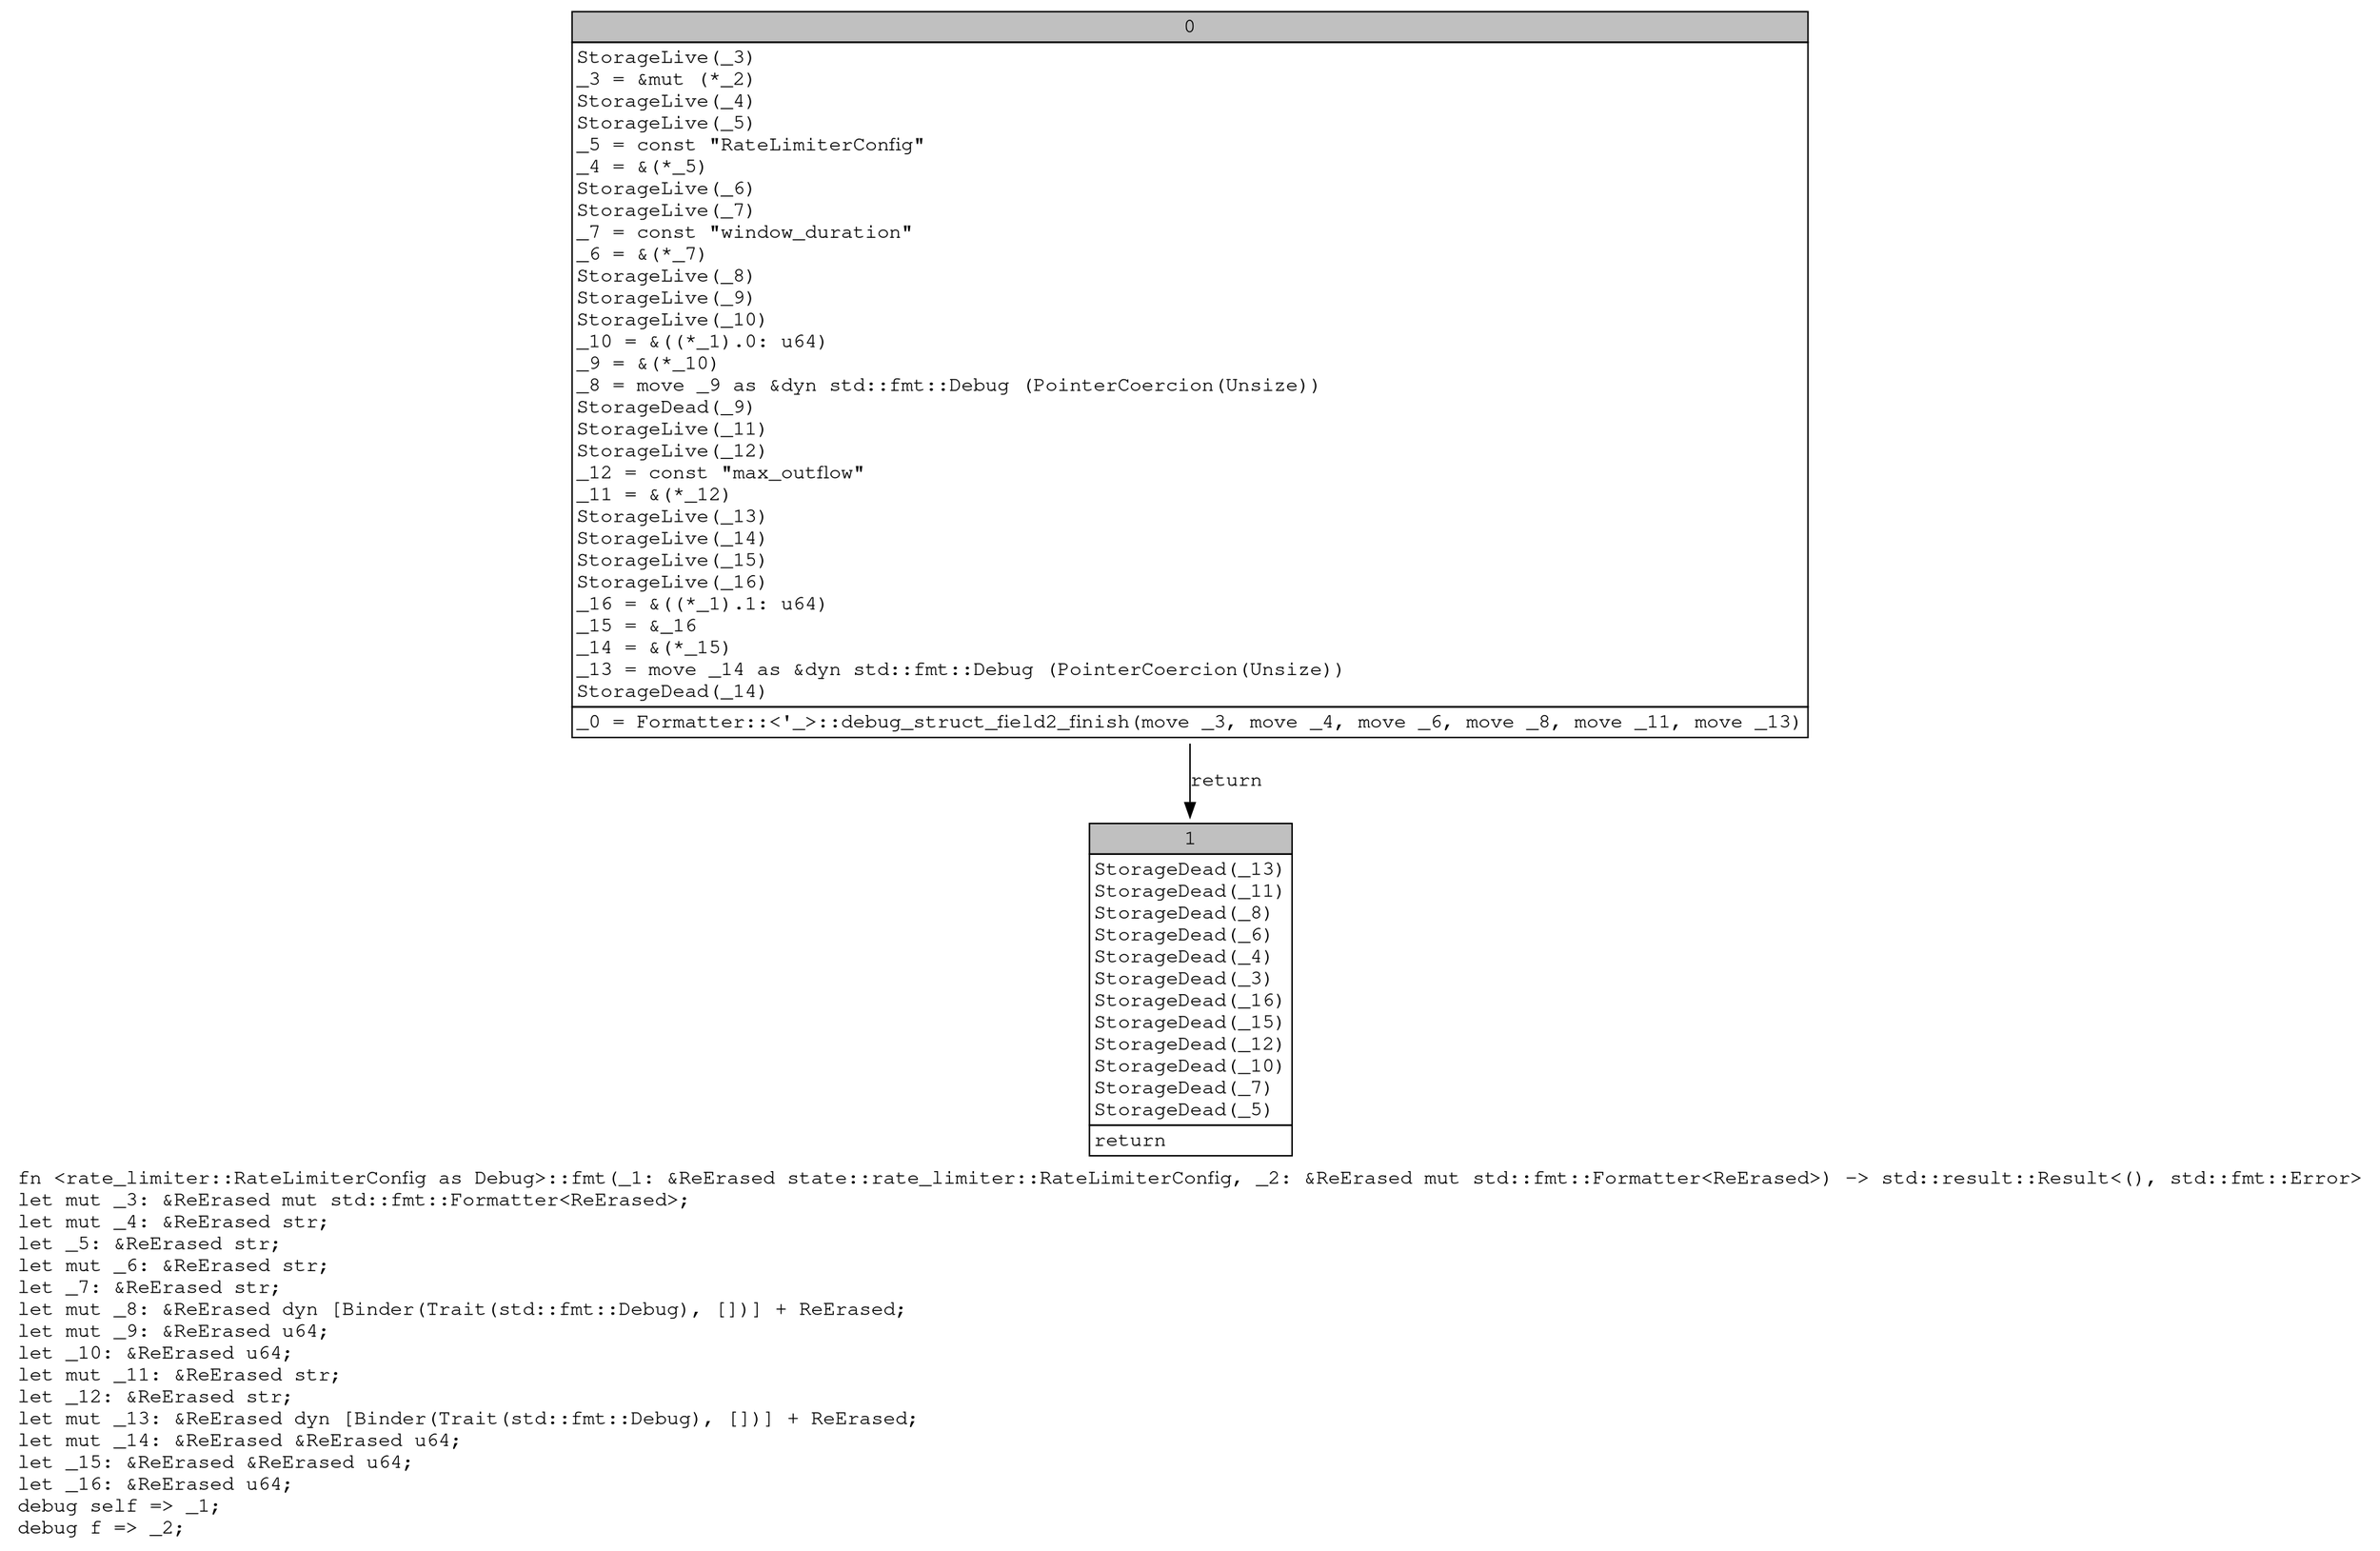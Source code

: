 digraph Mir_0_2207 {
    graph [fontname="Courier, monospace"];
    node [fontname="Courier, monospace"];
    edge [fontname="Courier, monospace"];
    label=<fn &lt;rate_limiter::RateLimiterConfig as Debug&gt;::fmt(_1: &amp;ReErased state::rate_limiter::RateLimiterConfig, _2: &amp;ReErased mut std::fmt::Formatter&lt;ReErased&gt;) -&gt; std::result::Result&lt;(), std::fmt::Error&gt;<br align="left"/>let mut _3: &amp;ReErased mut std::fmt::Formatter&lt;ReErased&gt;;<br align="left"/>let mut _4: &amp;ReErased str;<br align="left"/>let _5: &amp;ReErased str;<br align="left"/>let mut _6: &amp;ReErased str;<br align="left"/>let _7: &amp;ReErased str;<br align="left"/>let mut _8: &amp;ReErased dyn [Binder(Trait(std::fmt::Debug), [])] + ReErased;<br align="left"/>let mut _9: &amp;ReErased u64;<br align="left"/>let _10: &amp;ReErased u64;<br align="left"/>let mut _11: &amp;ReErased str;<br align="left"/>let _12: &amp;ReErased str;<br align="left"/>let mut _13: &amp;ReErased dyn [Binder(Trait(std::fmt::Debug), [])] + ReErased;<br align="left"/>let mut _14: &amp;ReErased &amp;ReErased u64;<br align="left"/>let _15: &amp;ReErased &amp;ReErased u64;<br align="left"/>let _16: &amp;ReErased u64;<br align="left"/>debug self =&gt; _1;<br align="left"/>debug f =&gt; _2;<br align="left"/>>;
    bb0__0_2207 [shape="none", label=<<table border="0" cellborder="1" cellspacing="0"><tr><td bgcolor="gray" align="center" colspan="1">0</td></tr><tr><td align="left" balign="left">StorageLive(_3)<br/>_3 = &amp;mut (*_2)<br/>StorageLive(_4)<br/>StorageLive(_5)<br/>_5 = const &quot;RateLimiterConfig&quot;<br/>_4 = &amp;(*_5)<br/>StorageLive(_6)<br/>StorageLive(_7)<br/>_7 = const &quot;window_duration&quot;<br/>_6 = &amp;(*_7)<br/>StorageLive(_8)<br/>StorageLive(_9)<br/>StorageLive(_10)<br/>_10 = &amp;((*_1).0: u64)<br/>_9 = &amp;(*_10)<br/>_8 = move _9 as &amp;dyn std::fmt::Debug (PointerCoercion(Unsize))<br/>StorageDead(_9)<br/>StorageLive(_11)<br/>StorageLive(_12)<br/>_12 = const &quot;max_outflow&quot;<br/>_11 = &amp;(*_12)<br/>StorageLive(_13)<br/>StorageLive(_14)<br/>StorageLive(_15)<br/>StorageLive(_16)<br/>_16 = &amp;((*_1).1: u64)<br/>_15 = &amp;_16<br/>_14 = &amp;(*_15)<br/>_13 = move _14 as &amp;dyn std::fmt::Debug (PointerCoercion(Unsize))<br/>StorageDead(_14)<br/></td></tr><tr><td align="left">_0 = Formatter::&lt;'_&gt;::debug_struct_field2_finish(move _3, move _4, move _6, move _8, move _11, move _13)</td></tr></table>>];
    bb1__0_2207 [shape="none", label=<<table border="0" cellborder="1" cellspacing="0"><tr><td bgcolor="gray" align="center" colspan="1">1</td></tr><tr><td align="left" balign="left">StorageDead(_13)<br/>StorageDead(_11)<br/>StorageDead(_8)<br/>StorageDead(_6)<br/>StorageDead(_4)<br/>StorageDead(_3)<br/>StorageDead(_16)<br/>StorageDead(_15)<br/>StorageDead(_12)<br/>StorageDead(_10)<br/>StorageDead(_7)<br/>StorageDead(_5)<br/></td></tr><tr><td align="left">return</td></tr></table>>];
    bb0__0_2207 -> bb1__0_2207 [label="return"];
}
